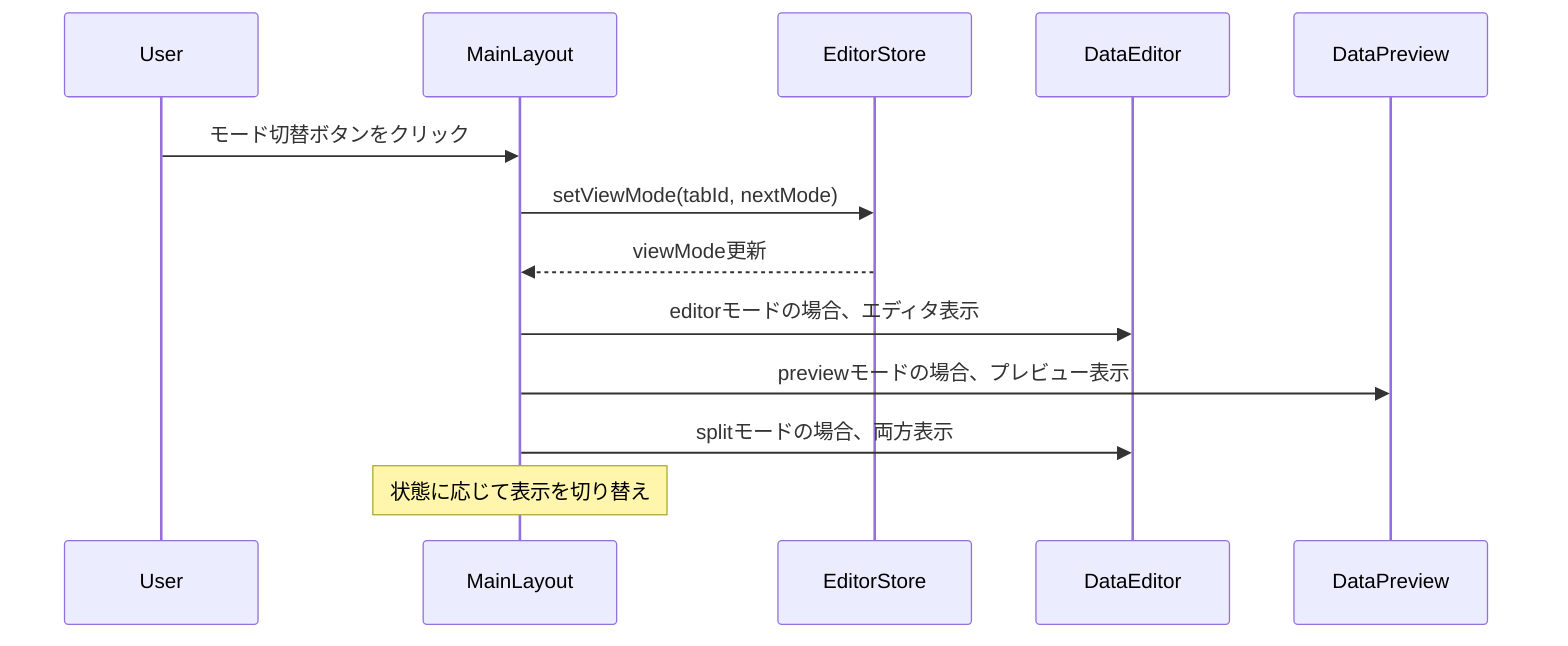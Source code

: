 sequenceDiagram
    participant User
    participant MainLayout
    participant EditorStore
    participant DataEditor
    participant DataPreview
    User->>MainLayout: モード切替ボタンをクリック
    MainLayout->>EditorStore: setViewMode(tabId, nextMode)
    EditorStore-->>MainLayout: viewMode更新
    MainLayout->>DataEditor: editorモードの場合、エディタ表示
    MainLayout->>DataPreview: previewモードの場合、プレビュー表示
    MainLayout->>DataEditor: splitモードの場合、両方表示
    Note over MainLayout: 状態に応じて表示を切り替え